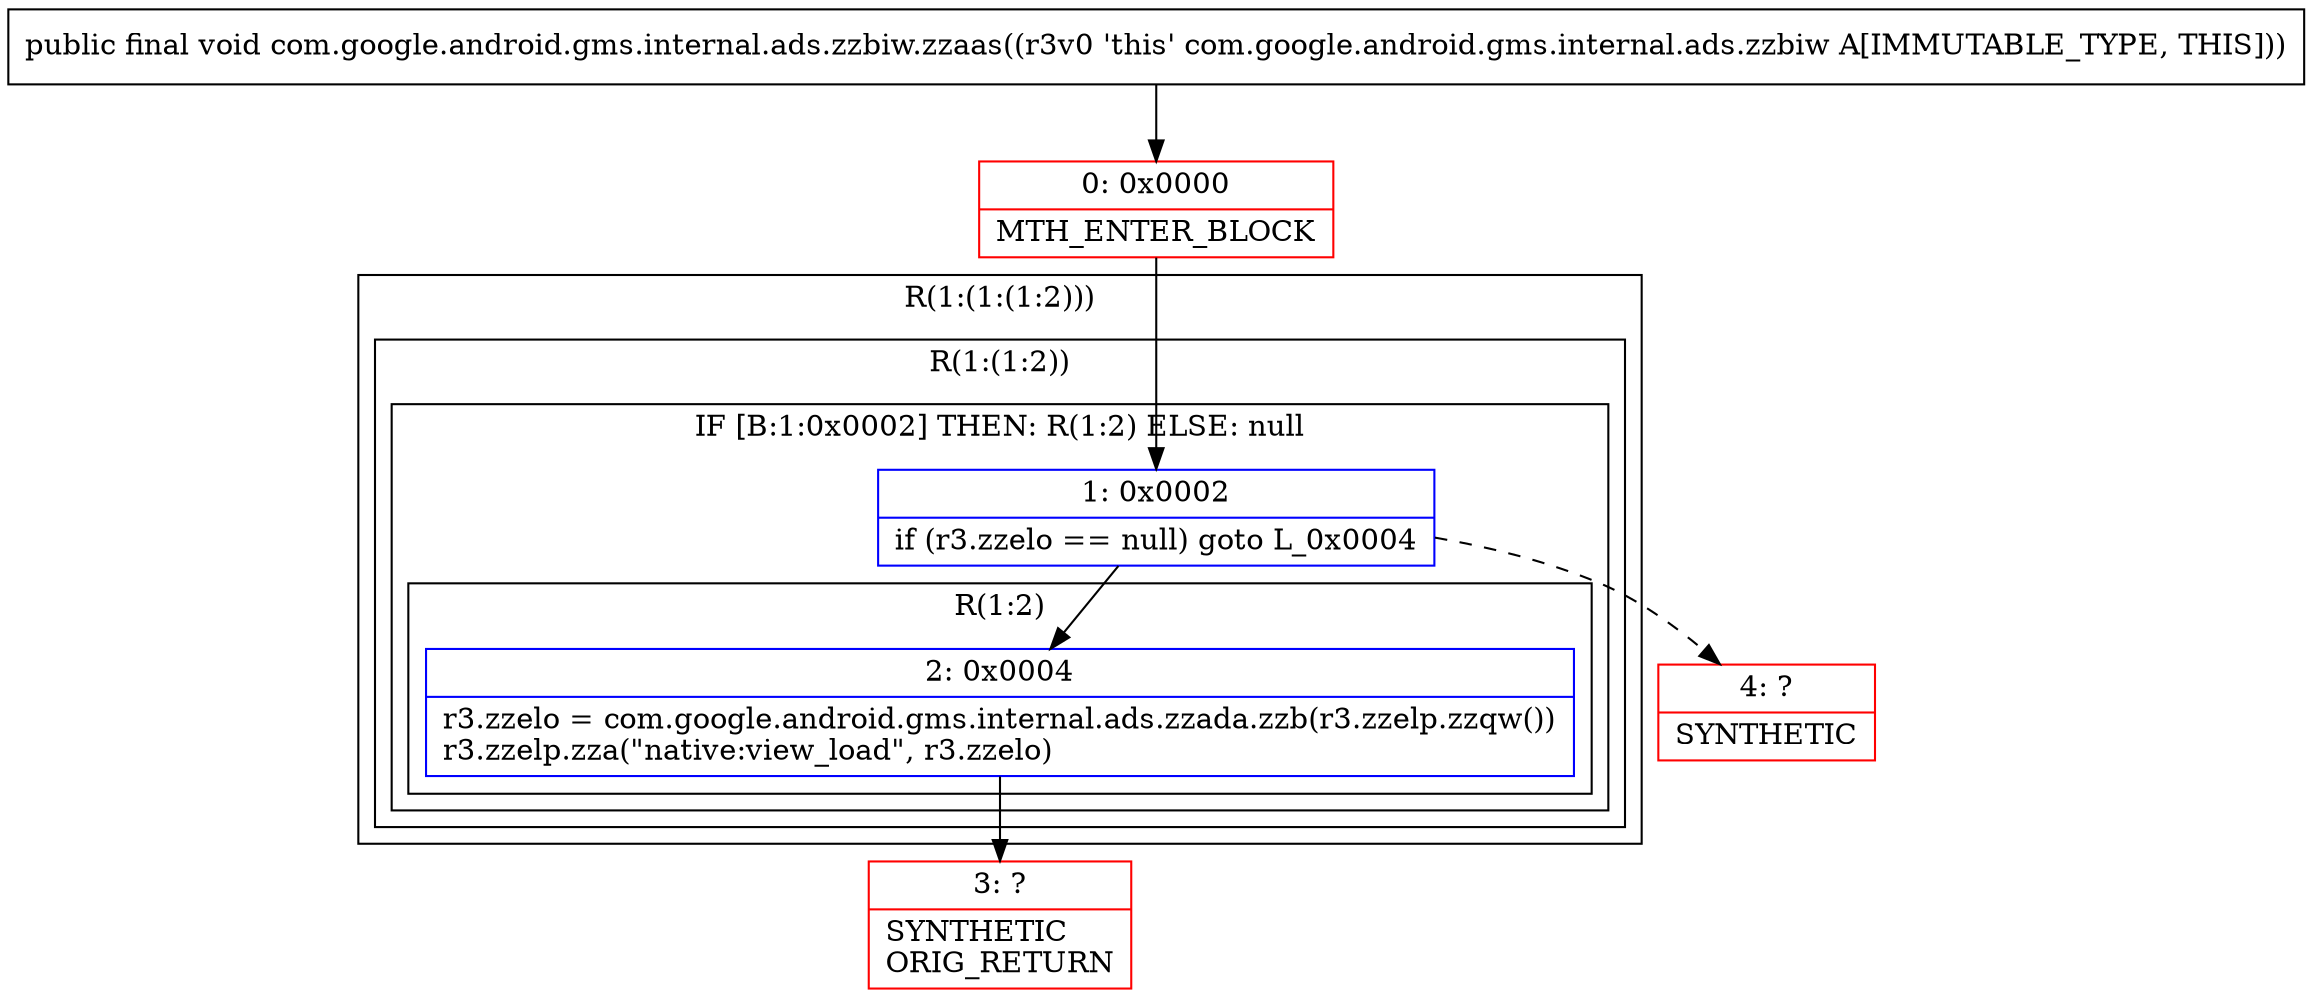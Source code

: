 digraph "CFG forcom.google.android.gms.internal.ads.zzbiw.zzaas()V" {
subgraph cluster_Region_903705341 {
label = "R(1:(1:(1:2)))";
node [shape=record,color=blue];
subgraph cluster_Region_1771161199 {
label = "R(1:(1:2))";
node [shape=record,color=blue];
subgraph cluster_IfRegion_337767168 {
label = "IF [B:1:0x0002] THEN: R(1:2) ELSE: null";
node [shape=record,color=blue];
Node_1 [shape=record,label="{1\:\ 0x0002|if (r3.zzelo == null) goto L_0x0004\l}"];
subgraph cluster_Region_785893684 {
label = "R(1:2)";
node [shape=record,color=blue];
Node_2 [shape=record,label="{2\:\ 0x0004|r3.zzelo = com.google.android.gms.internal.ads.zzada.zzb(r3.zzelp.zzqw())\lr3.zzelp.zza(\"native:view_load\", r3.zzelo)\l}"];
}
}
}
}
Node_0 [shape=record,color=red,label="{0\:\ 0x0000|MTH_ENTER_BLOCK\l}"];
Node_3 [shape=record,color=red,label="{3\:\ ?|SYNTHETIC\lORIG_RETURN\l}"];
Node_4 [shape=record,color=red,label="{4\:\ ?|SYNTHETIC\l}"];
MethodNode[shape=record,label="{public final void com.google.android.gms.internal.ads.zzbiw.zzaas((r3v0 'this' com.google.android.gms.internal.ads.zzbiw A[IMMUTABLE_TYPE, THIS])) }"];
MethodNode -> Node_0;
Node_1 -> Node_2;
Node_1 -> Node_4[style=dashed];
Node_2 -> Node_3;
Node_0 -> Node_1;
}

